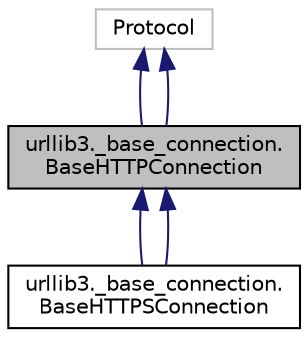 digraph "urllib3._base_connection.BaseHTTPConnection"
{
 // LATEX_PDF_SIZE
  edge [fontname="Helvetica",fontsize="10",labelfontname="Helvetica",labelfontsize="10"];
  node [fontname="Helvetica",fontsize="10",shape=record];
  Node1 [label="urllib3._base_connection.\lBaseHTTPConnection",height=0.2,width=0.4,color="black", fillcolor="grey75", style="filled", fontcolor="black",tooltip=" "];
  Node2 -> Node1 [dir="back",color="midnightblue",fontsize="10",style="solid",fontname="Helvetica"];
  Node2 [label="Protocol",height=0.2,width=0.4,color="grey75", fillcolor="white", style="filled",tooltip=" "];
  Node2 -> Node1 [dir="back",color="midnightblue",fontsize="10",style="solid",fontname="Helvetica"];
  Node1 -> Node3 [dir="back",color="midnightblue",fontsize="10",style="solid",fontname="Helvetica"];
  Node3 [label="urllib3._base_connection.\lBaseHTTPSConnection",height=0.2,width=0.4,color="black", fillcolor="white", style="filled",URL="$classurllib3_1_1__base__connection_1_1BaseHTTPSConnection.html",tooltip=" "];
  Node1 -> Node3 [dir="back",color="midnightblue",fontsize="10",style="solid",fontname="Helvetica"];
}
